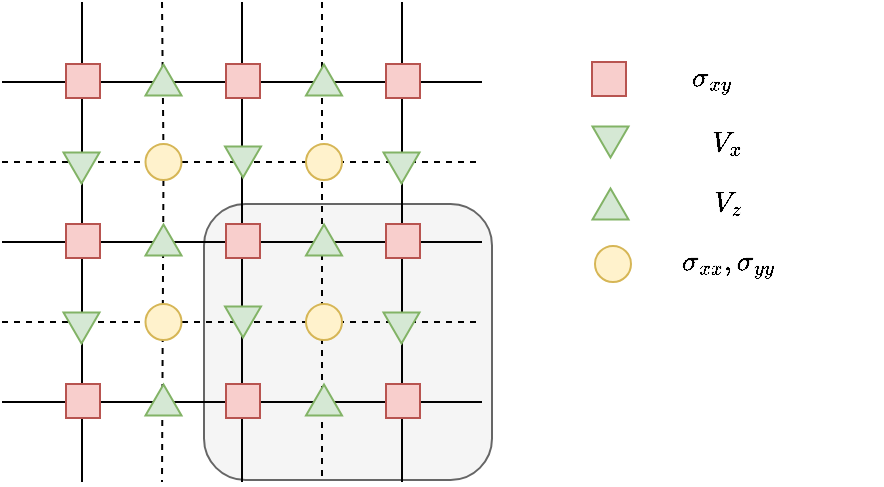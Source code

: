 <mxfile version="21.7.4" type="github">
  <diagram name="第 1 页" id="ytVl9bIwSj31jDskWyxF">
    <mxGraphModel dx="2200" dy="1190" grid="0" gridSize="10" guides="1" tooltips="1" connect="1" arrows="1" fold="1" page="1" pageScale="1" pageWidth="827" pageHeight="1169" math="1" shadow="0">
      <root>
        <mxCell id="0" />
        <mxCell id="1" parent="0" />
        <mxCell id="nlJRK3y3rp2JotF5Grt9-46" value="" style="rounded=1;whiteSpace=wrap;html=1;fillColor=#f5f5f5;fontColor=#333333;strokeColor=#666666;" vertex="1" parent="1">
          <mxGeometry x="199" y="392" width="144" height="138" as="geometry" />
        </mxCell>
        <mxCell id="nlJRK3y3rp2JotF5Grt9-47" value="" style="endArrow=none;html=1;rounded=0;" edge="1" parent="1">
          <mxGeometry width="50" height="50" relative="1" as="geometry">
            <mxPoint x="98" y="331" as="sourcePoint" />
            <mxPoint x="338" y="331" as="targetPoint" />
          </mxGeometry>
        </mxCell>
        <mxCell id="nlJRK3y3rp2JotF5Grt9-48" value="" style="endArrow=none;html=1;rounded=0;dashed=1;" edge="1" parent="1">
          <mxGeometry width="50" height="50" relative="1" as="geometry">
            <mxPoint x="98" y="371" as="sourcePoint" />
            <mxPoint x="338" y="371" as="targetPoint" />
          </mxGeometry>
        </mxCell>
        <mxCell id="nlJRK3y3rp2JotF5Grt9-49" value="" style="endArrow=none;html=1;rounded=0;" edge="1" parent="1">
          <mxGeometry width="50" height="50" relative="1" as="geometry">
            <mxPoint x="98" y="411" as="sourcePoint" />
            <mxPoint x="338" y="411" as="targetPoint" />
          </mxGeometry>
        </mxCell>
        <mxCell id="nlJRK3y3rp2JotF5Grt9-50" value="" style="endArrow=none;html=1;rounded=0;dashed=1;" edge="1" parent="1">
          <mxGeometry width="50" height="50" relative="1" as="geometry">
            <mxPoint x="98" y="451" as="sourcePoint" />
            <mxPoint x="338" y="451" as="targetPoint" />
          </mxGeometry>
        </mxCell>
        <mxCell id="nlJRK3y3rp2JotF5Grt9-51" value="" style="endArrow=none;html=1;rounded=0;dashed=1;startArrow=none;" edge="1" parent="1" source="nlJRK3y3rp2JotF5Grt9-64">
          <mxGeometry width="50" height="50" relative="1" as="geometry">
            <mxPoint x="178" y="291" as="sourcePoint" />
            <mxPoint x="178" y="531" as="targetPoint" />
          </mxGeometry>
        </mxCell>
        <mxCell id="nlJRK3y3rp2JotF5Grt9-52" value="" style="endArrow=none;html=1;rounded=0;" edge="1" parent="1">
          <mxGeometry width="50" height="50" relative="1" as="geometry">
            <mxPoint x="218" y="291" as="sourcePoint" />
            <mxPoint x="218" y="531" as="targetPoint" />
          </mxGeometry>
        </mxCell>
        <mxCell id="nlJRK3y3rp2JotF5Grt9-53" value="" style="endArrow=none;html=1;rounded=0;" edge="1" parent="1">
          <mxGeometry width="50" height="50" relative="1" as="geometry">
            <mxPoint x="298" y="291" as="sourcePoint" />
            <mxPoint x="298" y="531" as="targetPoint" />
          </mxGeometry>
        </mxCell>
        <mxCell id="nlJRK3y3rp2JotF5Grt9-54" value="" style="endArrow=none;html=1;rounded=0;dashed=1;" edge="1" parent="1">
          <mxGeometry width="50" height="50" relative="1" as="geometry">
            <mxPoint x="258" y="291" as="sourcePoint" />
            <mxPoint x="258" y="531" as="targetPoint" />
          </mxGeometry>
        </mxCell>
        <mxCell id="nlJRK3y3rp2JotF5Grt9-55" value="" style="endArrow=none;html=1;rounded=0;" edge="1" parent="1">
          <mxGeometry width="50" height="50" relative="1" as="geometry">
            <mxPoint x="138" y="291" as="sourcePoint" />
            <mxPoint x="138" y="531" as="targetPoint" />
          </mxGeometry>
        </mxCell>
        <mxCell id="nlJRK3y3rp2JotF5Grt9-56" value="" style="endArrow=none;html=1;rounded=0;" edge="1" parent="1">
          <mxGeometry width="50" height="50" relative="1" as="geometry">
            <mxPoint x="98" y="491" as="sourcePoint" />
            <mxPoint x="338" y="491" as="targetPoint" />
          </mxGeometry>
        </mxCell>
        <mxCell id="nlJRK3y3rp2JotF5Grt9-57" value="" style="whiteSpace=wrap;html=1;aspect=fixed;fillColor=#f8cecc;strokeColor=#b85450;" vertex="1" parent="1">
          <mxGeometry x="130" y="322" width="17" height="17" as="geometry" />
        </mxCell>
        <mxCell id="nlJRK3y3rp2JotF5Grt9-58" value="" style="triangle;whiteSpace=wrap;html=1;rotation=90;fillColor=#d5e8d4;strokeColor=#82b366;" vertex="1" parent="1">
          <mxGeometry x="130" y="365" width="15.5" height="18" as="geometry" />
        </mxCell>
        <mxCell id="nlJRK3y3rp2JotF5Grt9-59" value="" style="whiteSpace=wrap;html=1;aspect=fixed;fillColor=#f8cecc;strokeColor=#b85450;" vertex="1" parent="1">
          <mxGeometry x="130" y="402" width="17" height="17" as="geometry" />
        </mxCell>
        <mxCell id="nlJRK3y3rp2JotF5Grt9-60" value="" style="whiteSpace=wrap;html=1;aspect=fixed;fillColor=#f8cecc;strokeColor=#b85450;" vertex="1" parent="1">
          <mxGeometry x="210" y="402" width="17" height="17" as="geometry" />
        </mxCell>
        <mxCell id="nlJRK3y3rp2JotF5Grt9-61" value="" style="whiteSpace=wrap;html=1;aspect=fixed;fillColor=#f8cecc;strokeColor=#b85450;" vertex="1" parent="1">
          <mxGeometry x="210" y="322" width="17" height="17" as="geometry" />
        </mxCell>
        <mxCell id="nlJRK3y3rp2JotF5Grt9-62" value="" style="triangle;whiteSpace=wrap;html=1;rotation=-90;fillColor=#d5e8d4;strokeColor=#82b366;" vertex="1" parent="1">
          <mxGeometry x="171" y="401" width="15.5" height="18" as="geometry" />
        </mxCell>
        <mxCell id="nlJRK3y3rp2JotF5Grt9-63" value="" style="triangle;whiteSpace=wrap;html=1;rotation=90;fillColor=#d5e8d4;strokeColor=#82b366;" vertex="1" parent="1">
          <mxGeometry x="210.75" y="362" width="15.5" height="18" as="geometry" />
        </mxCell>
        <mxCell id="nlJRK3y3rp2JotF5Grt9-64" value="" style="ellipse;whiteSpace=wrap;html=1;aspect=fixed;fillColor=#fff2cc;strokeColor=#d6b656;" vertex="1" parent="1">
          <mxGeometry x="169.75" y="362" width="18" height="18" as="geometry" />
        </mxCell>
        <mxCell id="nlJRK3y3rp2JotF5Grt9-65" value="" style="endArrow=none;html=1;rounded=0;dashed=1;" edge="1" parent="1" target="nlJRK3y3rp2JotF5Grt9-64">
          <mxGeometry width="50" height="50" relative="1" as="geometry">
            <mxPoint x="178" y="291" as="sourcePoint" />
            <mxPoint x="178" y="531" as="targetPoint" />
          </mxGeometry>
        </mxCell>
        <mxCell id="nlJRK3y3rp2JotF5Grt9-66" value="" style="triangle;whiteSpace=wrap;html=1;rotation=-90;fillColor=#d5e8d4;strokeColor=#82b366;" vertex="1" parent="1">
          <mxGeometry x="171" y="321" width="15.5" height="18" as="geometry" />
        </mxCell>
        <mxCell id="nlJRK3y3rp2JotF5Grt9-67" value="" style="triangle;whiteSpace=wrap;html=1;rotation=-90;fillColor=#d5e8d4;strokeColor=#82b366;" vertex="1" parent="1">
          <mxGeometry x="251.25" y="401" width="15.5" height="18" as="geometry" />
        </mxCell>
        <mxCell id="nlJRK3y3rp2JotF5Grt9-68" value="" style="ellipse;whiteSpace=wrap;html=1;aspect=fixed;fillColor=#fff2cc;strokeColor=#d6b656;" vertex="1" parent="1">
          <mxGeometry x="250" y="362" width="18" height="18" as="geometry" />
        </mxCell>
        <mxCell id="nlJRK3y3rp2JotF5Grt9-69" value="" style="triangle;whiteSpace=wrap;html=1;rotation=-90;fillColor=#d5e8d4;strokeColor=#82b366;" vertex="1" parent="1">
          <mxGeometry x="251.25" y="321" width="15.5" height="18" as="geometry" />
        </mxCell>
        <mxCell id="nlJRK3y3rp2JotF5Grt9-70" value="" style="whiteSpace=wrap;html=1;aspect=fixed;fillColor=#f8cecc;strokeColor=#b85450;" vertex="1" parent="1">
          <mxGeometry x="290" y="322" width="17" height="17" as="geometry" />
        </mxCell>
        <mxCell id="nlJRK3y3rp2JotF5Grt9-71" value="" style="triangle;whiteSpace=wrap;html=1;rotation=90;fillColor=#d5e8d4;strokeColor=#82b366;" vertex="1" parent="1">
          <mxGeometry x="290" y="365" width="15.5" height="18" as="geometry" />
        </mxCell>
        <mxCell id="nlJRK3y3rp2JotF5Grt9-72" value="" style="whiteSpace=wrap;html=1;aspect=fixed;fillColor=#f8cecc;strokeColor=#b85450;" vertex="1" parent="1">
          <mxGeometry x="290" y="402" width="17" height="17" as="geometry" />
        </mxCell>
        <mxCell id="nlJRK3y3rp2JotF5Grt9-73" value="" style="triangle;whiteSpace=wrap;html=1;rotation=90;fillColor=#d5e8d4;strokeColor=#82b366;" vertex="1" parent="1">
          <mxGeometry x="130" y="445" width="15.5" height="18" as="geometry" />
        </mxCell>
        <mxCell id="nlJRK3y3rp2JotF5Grt9-74" value="" style="triangle;whiteSpace=wrap;html=1;rotation=90;fillColor=#d5e8d4;strokeColor=#82b366;" vertex="1" parent="1">
          <mxGeometry x="210.75" y="442" width="15.5" height="18" as="geometry" />
        </mxCell>
        <mxCell id="nlJRK3y3rp2JotF5Grt9-75" value="" style="ellipse;whiteSpace=wrap;html=1;aspect=fixed;fillColor=#fff2cc;strokeColor=#d6b656;" vertex="1" parent="1">
          <mxGeometry x="169.75" y="442" width="18" height="18" as="geometry" />
        </mxCell>
        <mxCell id="nlJRK3y3rp2JotF5Grt9-76" value="" style="ellipse;whiteSpace=wrap;html=1;aspect=fixed;fillColor=#fff2cc;strokeColor=#d6b656;" vertex="1" parent="1">
          <mxGeometry x="250" y="442" width="18" height="18" as="geometry" />
        </mxCell>
        <mxCell id="nlJRK3y3rp2JotF5Grt9-77" value="" style="triangle;whiteSpace=wrap;html=1;rotation=90;fillColor=#d5e8d4;strokeColor=#82b366;" vertex="1" parent="1">
          <mxGeometry x="290" y="445" width="15.5" height="18" as="geometry" />
        </mxCell>
        <mxCell id="nlJRK3y3rp2JotF5Grt9-78" value="" style="whiteSpace=wrap;html=1;aspect=fixed;fillColor=#f8cecc;strokeColor=#b85450;" vertex="1" parent="1">
          <mxGeometry x="130" y="482" width="17" height="17" as="geometry" />
        </mxCell>
        <mxCell id="nlJRK3y3rp2JotF5Grt9-79" value="" style="whiteSpace=wrap;html=1;aspect=fixed;fillColor=#f8cecc;strokeColor=#b85450;" vertex="1" parent="1">
          <mxGeometry x="210" y="482" width="17" height="17" as="geometry" />
        </mxCell>
        <mxCell id="nlJRK3y3rp2JotF5Grt9-80" value="" style="triangle;whiteSpace=wrap;html=1;rotation=-90;fillColor=#d5e8d4;strokeColor=#82b366;" vertex="1" parent="1">
          <mxGeometry x="171" y="481" width="15.5" height="18" as="geometry" />
        </mxCell>
        <mxCell id="nlJRK3y3rp2JotF5Grt9-81" value="" style="triangle;whiteSpace=wrap;html=1;rotation=-90;fillColor=#d5e8d4;strokeColor=#82b366;" vertex="1" parent="1">
          <mxGeometry x="251.25" y="481" width="15.5" height="18" as="geometry" />
        </mxCell>
        <mxCell id="nlJRK3y3rp2JotF5Grt9-82" value="" style="whiteSpace=wrap;html=1;aspect=fixed;fillColor=#f8cecc;strokeColor=#b85450;" vertex="1" parent="1">
          <mxGeometry x="290" y="482" width="17" height="17" as="geometry" />
        </mxCell>
        <mxCell id="nlJRK3y3rp2JotF5Grt9-83" value="" style="whiteSpace=wrap;html=1;aspect=fixed;fillColor=#f8cecc;strokeColor=#b85450;" vertex="1" parent="1">
          <mxGeometry x="393" y="321" width="17" height="17" as="geometry" />
        </mxCell>
        <mxCell id="nlJRK3y3rp2JotF5Grt9-84" value="" style="triangle;whiteSpace=wrap;html=1;rotation=90;fillColor=#d5e8d4;strokeColor=#82b366;" vertex="1" parent="1">
          <mxGeometry x="394.5" y="352" width="15.5" height="18" as="geometry" />
        </mxCell>
        <mxCell id="nlJRK3y3rp2JotF5Grt9-85" value="" style="ellipse;whiteSpace=wrap;html=1;aspect=fixed;fillColor=#fff2cc;strokeColor=#d6b656;" vertex="1" parent="1">
          <mxGeometry x="394.5" y="413" width="18" height="18" as="geometry" />
        </mxCell>
        <mxCell id="nlJRK3y3rp2JotF5Grt9-86" value="$$\sigma_{xx},\sigma_{yy}$$" style="text;html=1;strokeColor=none;fillColor=none;align=center;verticalAlign=middle;whiteSpace=wrap;rounded=0;" vertex="1" parent="1">
          <mxGeometry x="431" y="405.5" width="60" height="30" as="geometry" />
        </mxCell>
        <mxCell id="nlJRK3y3rp2JotF5Grt9-87" value="$$V_{x}$$" style="text;html=1;strokeColor=none;fillColor=none;align=center;verticalAlign=middle;whiteSpace=wrap;rounded=0;" vertex="1" parent="1">
          <mxGeometry x="431" y="345.5" width="60" height="30" as="geometry" />
        </mxCell>
        <mxCell id="nlJRK3y3rp2JotF5Grt9-88" value="" style="triangle;whiteSpace=wrap;html=1;rotation=-90;fillColor=#d5e8d4;strokeColor=#82b366;" vertex="1" parent="1">
          <mxGeometry x="394.5" y="383" width="15.5" height="18" as="geometry" />
        </mxCell>
        <mxCell id="nlJRK3y3rp2JotF5Grt9-89" value="$$V_{z}$$" style="text;html=1;strokeColor=none;fillColor=none;align=center;verticalAlign=middle;whiteSpace=wrap;rounded=0;" vertex="1" parent="1">
          <mxGeometry x="431" y="375.5" width="60" height="30" as="geometry" />
        </mxCell>
        <mxCell id="nlJRK3y3rp2JotF5Grt9-90" value="$$\sigma_{xy}$$" style="text;html=1;strokeColor=none;fillColor=none;align=center;verticalAlign=middle;whiteSpace=wrap;rounded=0;" vertex="1" parent="1">
          <mxGeometry x="423" y="313.5" width="60" height="30" as="geometry" />
        </mxCell>
      </root>
    </mxGraphModel>
  </diagram>
</mxfile>
